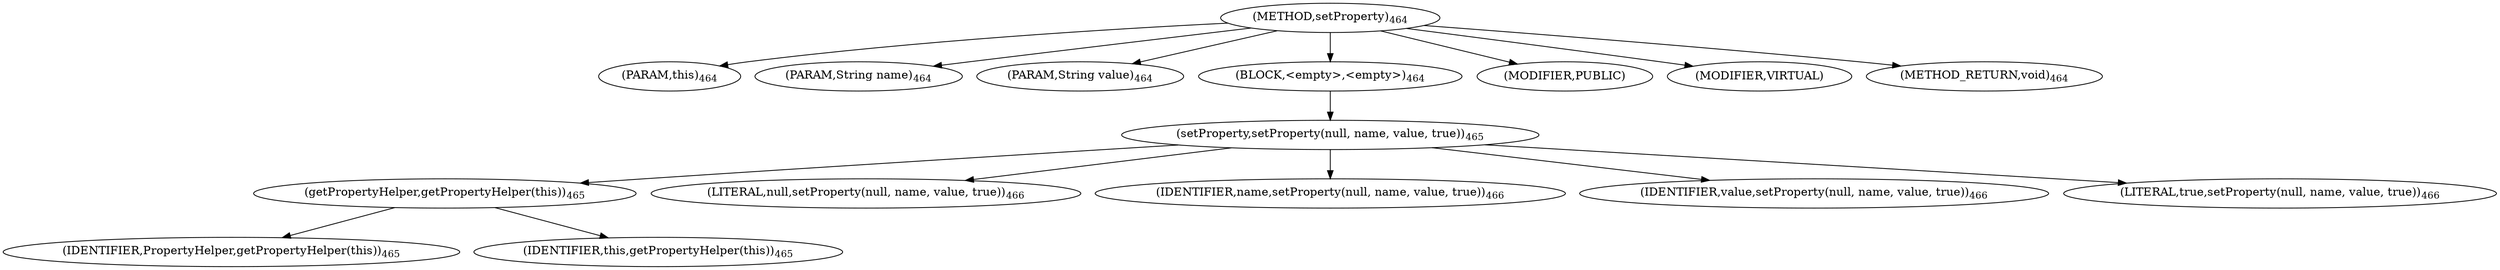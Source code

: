 digraph "setProperty" {  
"805" [label = <(METHOD,setProperty)<SUB>464</SUB>> ]
"35" [label = <(PARAM,this)<SUB>464</SUB>> ]
"806" [label = <(PARAM,String name)<SUB>464</SUB>> ]
"807" [label = <(PARAM,String value)<SUB>464</SUB>> ]
"808" [label = <(BLOCK,&lt;empty&gt;,&lt;empty&gt;)<SUB>464</SUB>> ]
"809" [label = <(setProperty,setProperty(null, name, value, true))<SUB>465</SUB>> ]
"810" [label = <(getPropertyHelper,getPropertyHelper(this))<SUB>465</SUB>> ]
"811" [label = <(IDENTIFIER,PropertyHelper,getPropertyHelper(this))<SUB>465</SUB>> ]
"34" [label = <(IDENTIFIER,this,getPropertyHelper(this))<SUB>465</SUB>> ]
"812" [label = <(LITERAL,null,setProperty(null, name, value, true))<SUB>466</SUB>> ]
"813" [label = <(IDENTIFIER,name,setProperty(null, name, value, true))<SUB>466</SUB>> ]
"814" [label = <(IDENTIFIER,value,setProperty(null, name, value, true))<SUB>466</SUB>> ]
"815" [label = <(LITERAL,true,setProperty(null, name, value, true))<SUB>466</SUB>> ]
"816" [label = <(MODIFIER,PUBLIC)> ]
"817" [label = <(MODIFIER,VIRTUAL)> ]
"818" [label = <(METHOD_RETURN,void)<SUB>464</SUB>> ]
  "805" -> "35" 
  "805" -> "806" 
  "805" -> "807" 
  "805" -> "808" 
  "805" -> "816" 
  "805" -> "817" 
  "805" -> "818" 
  "808" -> "809" 
  "809" -> "810" 
  "809" -> "812" 
  "809" -> "813" 
  "809" -> "814" 
  "809" -> "815" 
  "810" -> "811" 
  "810" -> "34" 
}
